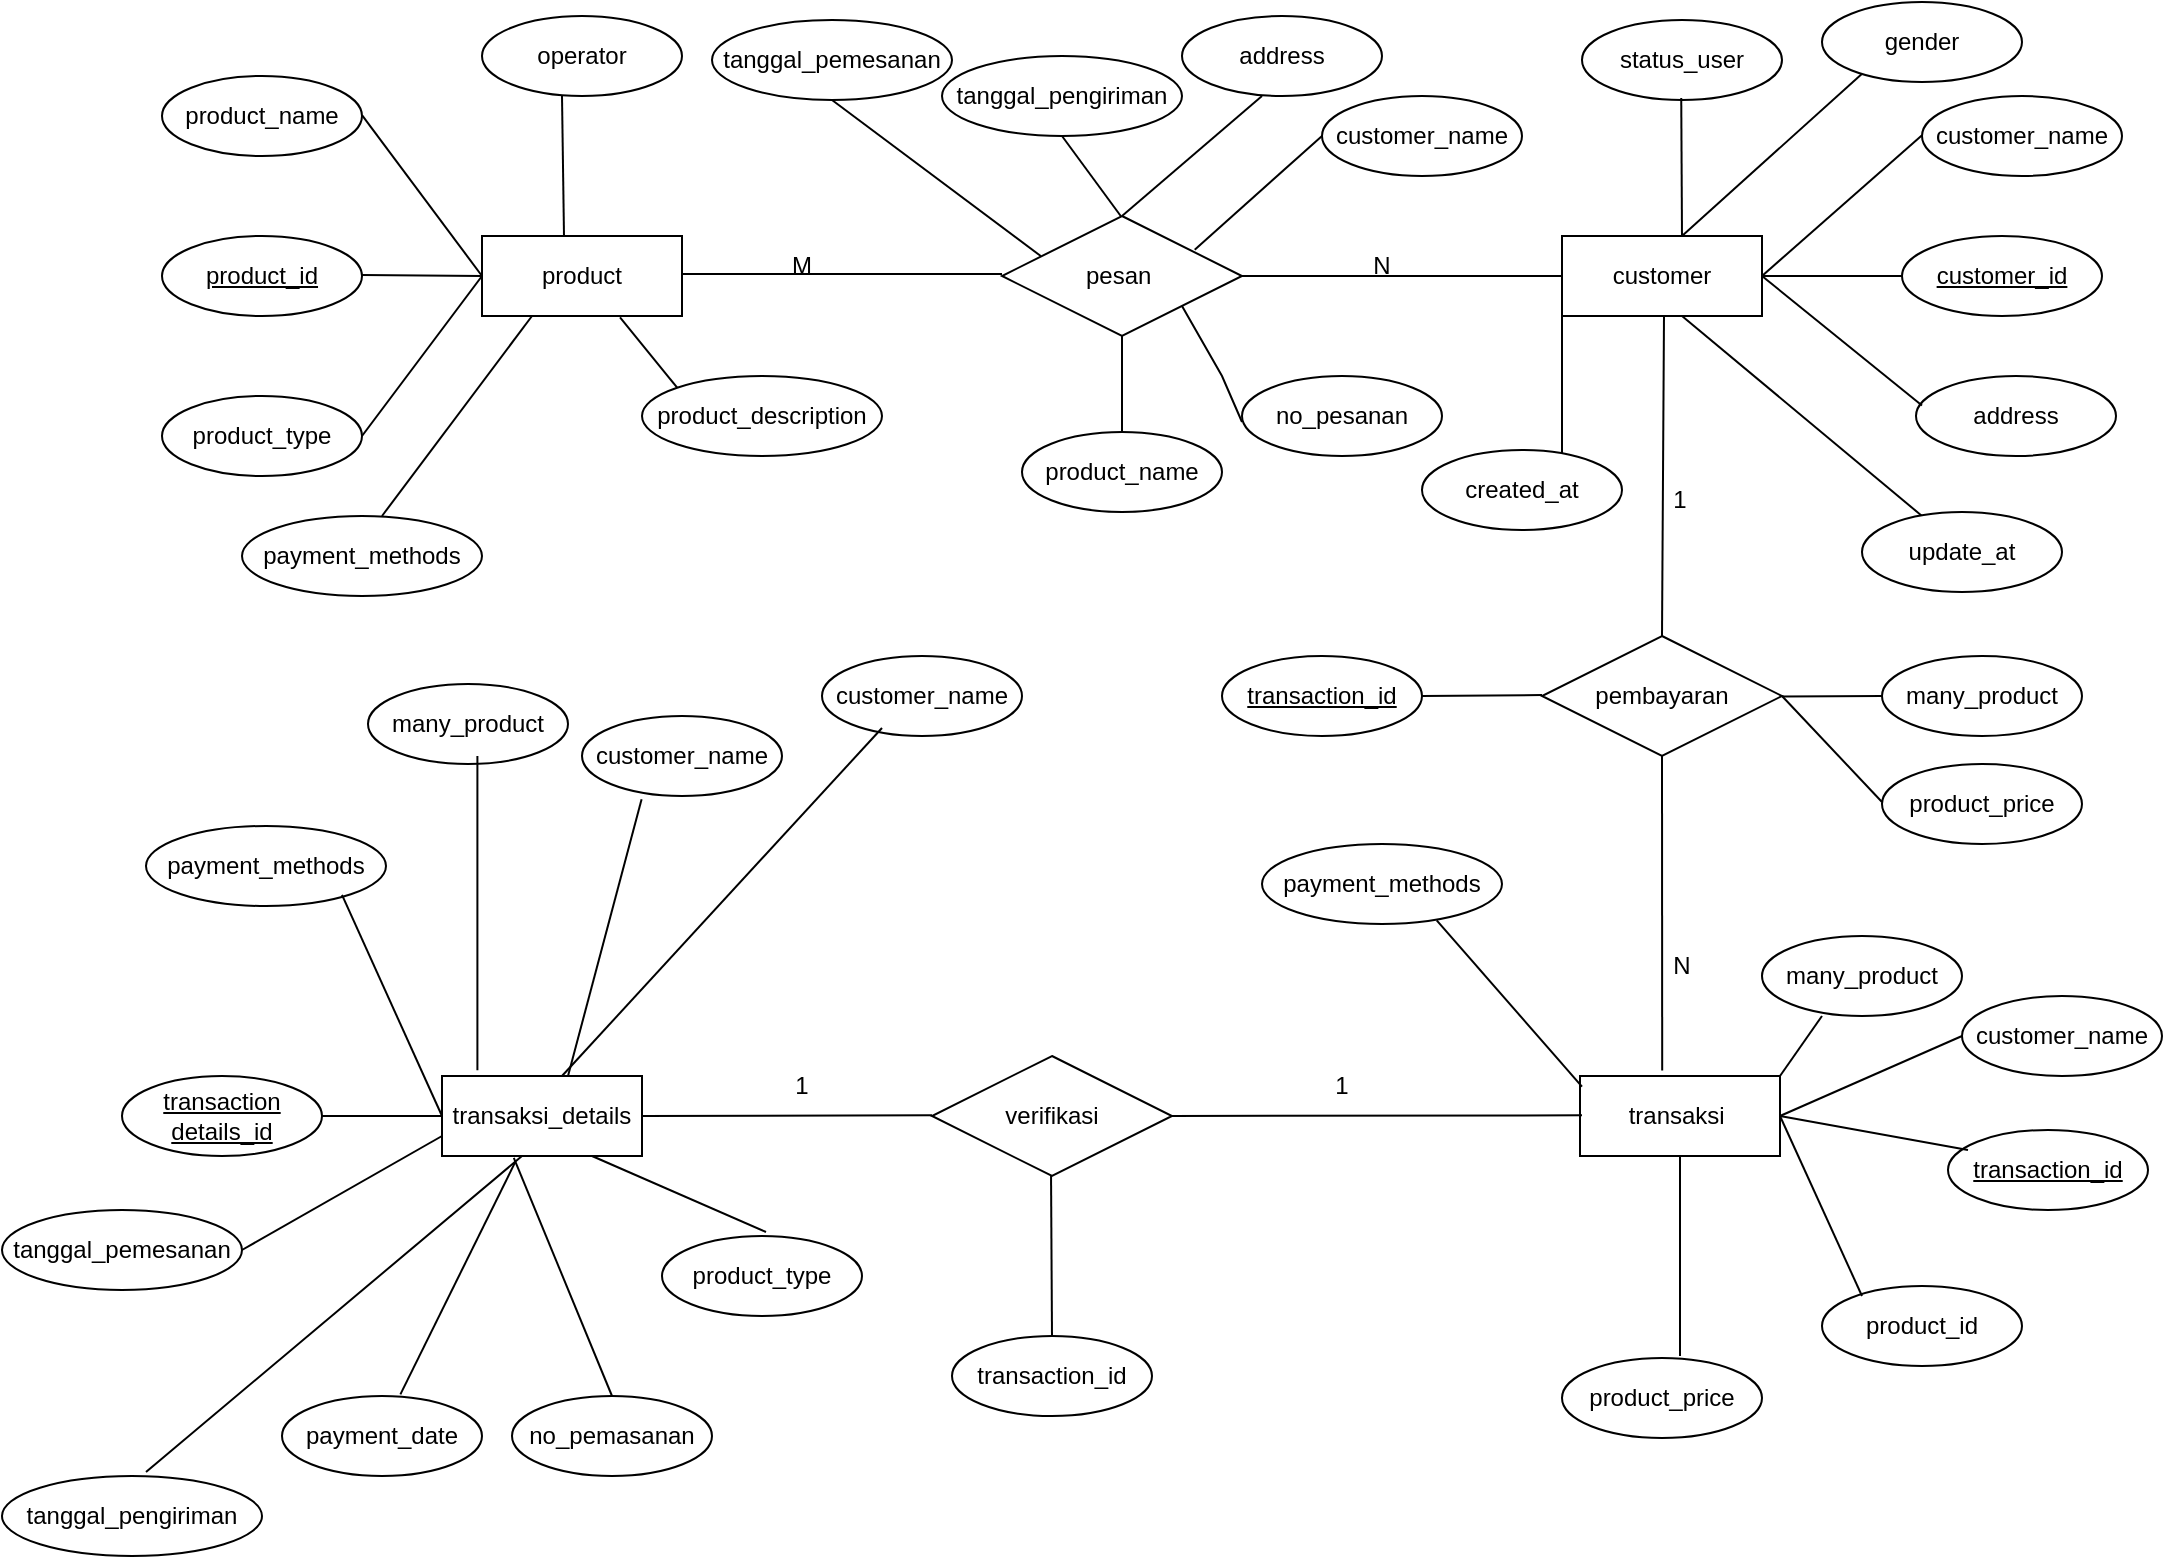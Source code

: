 <?xml version="1.0" encoding="UTF-8"?>
<mxfile version="21.0.6" type="google"><diagram name="Halaman-1" id="dW6Y1v9fmHy_5t08xgLg"><mxGraphModel dx="1909" dy="1073" grid="1" gridSize="10" guides="1" tooltips="1" connect="1" arrows="1" fold="1" page="1" pageScale="1" pageWidth="1169" pageHeight="827" math="0" shadow="0"><root><mxCell id="0"/><mxCell id="1" parent="0"/><mxCell id="7uNkydpej0HDE1NmjhlN-1" value="product" style="whiteSpace=wrap;html=1;align=center;" vertex="1" parent="1"><mxGeometry x="240" y="130" width="100" height="40" as="geometry"/></mxCell><mxCell id="7uNkydpej0HDE1NmjhlN-2" value="pesan&amp;nbsp;" style="shape=rhombus;perimeter=rhombusPerimeter;whiteSpace=wrap;html=1;align=center;" vertex="1" parent="1"><mxGeometry x="500" y="120" width="120" height="60" as="geometry"/></mxCell><mxCell id="7uNkydpej0HDE1NmjhlN-3" value="customer" style="whiteSpace=wrap;html=1;align=center;" vertex="1" parent="1"><mxGeometry x="780" y="130" width="100" height="40" as="geometry"/></mxCell><mxCell id="7uNkydpej0HDE1NmjhlN-4" value="" style="endArrow=none;html=1;rounded=0;" edge="1" parent="1"><mxGeometry relative="1" as="geometry"><mxPoint x="340" y="148.95" as="sourcePoint"/><mxPoint x="500" y="148.95" as="targetPoint"/></mxGeometry></mxCell><mxCell id="7uNkydpej0HDE1NmjhlN-5" value="" style="endArrow=none;html=1;rounded=0;" edge="1" parent="1"><mxGeometry relative="1" as="geometry"><mxPoint x="620" y="150" as="sourcePoint"/><mxPoint x="780" y="150" as="targetPoint"/></mxGeometry></mxCell><mxCell id="7uNkydpej0HDE1NmjhlN-6" value="M" style="text;html=1;strokeColor=none;fillColor=none;align=center;verticalAlign=middle;whiteSpace=wrap;rounded=0;" vertex="1" parent="1"><mxGeometry x="370" y="130" width="60" height="30" as="geometry"/></mxCell><mxCell id="7uNkydpej0HDE1NmjhlN-7" value="N" style="text;html=1;strokeColor=none;fillColor=none;align=center;verticalAlign=middle;whiteSpace=wrap;rounded=0;" vertex="1" parent="1"><mxGeometry x="660" y="130" width="60" height="30" as="geometry"/></mxCell><mxCell id="7uNkydpej0HDE1NmjhlN-8" value="product_id" style="ellipse;whiteSpace=wrap;html=1;align=center;fontStyle=4;" vertex="1" parent="1"><mxGeometry x="80" y="130" width="100" height="40" as="geometry"/></mxCell><mxCell id="7uNkydpej0HDE1NmjhlN-9" value="" style="endArrow=none;html=1;rounded=0;" edge="1" parent="1"><mxGeometry relative="1" as="geometry"><mxPoint x="180" y="149.52" as="sourcePoint"/><mxPoint x="240" y="150" as="targetPoint"/></mxGeometry></mxCell><mxCell id="7uNkydpej0HDE1NmjhlN-10" value="product_name" style="ellipse;whiteSpace=wrap;html=1;align=center;" vertex="1" parent="1"><mxGeometry x="80" y="50" width="100" height="40" as="geometry"/></mxCell><mxCell id="7uNkydpej0HDE1NmjhlN-11" value="product_type" style="ellipse;whiteSpace=wrap;html=1;align=center;" vertex="1" parent="1"><mxGeometry x="80" y="210" width="100" height="40" as="geometry"/></mxCell><mxCell id="7uNkydpej0HDE1NmjhlN-12" value="" style="endArrow=none;html=1;rounded=0;" edge="1" parent="1"><mxGeometry relative="1" as="geometry"><mxPoint x="180" y="69.52" as="sourcePoint"/><mxPoint x="240" y="150" as="targetPoint"/></mxGeometry></mxCell><mxCell id="7uNkydpej0HDE1NmjhlN-13" value="" style="endArrow=none;html=1;rounded=0;" edge="1" parent="1"><mxGeometry relative="1" as="geometry"><mxPoint x="180" y="230" as="sourcePoint"/><mxPoint x="240" y="150" as="targetPoint"/></mxGeometry></mxCell><mxCell id="7uNkydpej0HDE1NmjhlN-14" value="product_description" style="ellipse;whiteSpace=wrap;html=1;align=center;" vertex="1" parent="1"><mxGeometry x="320" y="200" width="120" height="40" as="geometry"/></mxCell><mxCell id="7uNkydpej0HDE1NmjhlN-15" value="" style="endArrow=none;html=1;rounded=0;entryX=0.69;entryY=1.017;entryDx=0;entryDy=0;entryPerimeter=0;exitX=0;exitY=0;exitDx=0;exitDy=0;" edge="1" parent="1" source="7uNkydpej0HDE1NmjhlN-14" target="7uNkydpej0HDE1NmjhlN-1"><mxGeometry relative="1" as="geometry"><mxPoint x="309" y="230" as="sourcePoint"/><mxPoint x="340" y="220.48" as="targetPoint"/></mxGeometry></mxCell><mxCell id="7uNkydpej0HDE1NmjhlN-16" value="operator" style="ellipse;whiteSpace=wrap;html=1;align=center;" vertex="1" parent="1"><mxGeometry x="240" y="20" width="100" height="40" as="geometry"/></mxCell><mxCell id="7uNkydpej0HDE1NmjhlN-17" value="" style="endArrow=none;html=1;rounded=0;entryX=0.41;entryY=0.002;entryDx=0;entryDy=0;entryPerimeter=0;" edge="1" parent="1" target="7uNkydpej0HDE1NmjhlN-1"><mxGeometry relative="1" as="geometry"><mxPoint x="280" y="60.0" as="sourcePoint"/><mxPoint x="340" y="140.48" as="targetPoint"/></mxGeometry></mxCell><mxCell id="7uNkydpej0HDE1NmjhlN-18" value="" style="endArrow=none;html=1;rounded=0;entryX=0.25;entryY=1;entryDx=0;entryDy=0;" edge="1" parent="1" target="7uNkydpej0HDE1NmjhlN-1"><mxGeometry relative="1" as="geometry"><mxPoint x="190" y="270" as="sourcePoint"/><mxPoint x="250" y="190" as="targetPoint"/></mxGeometry></mxCell><mxCell id="7uNkydpej0HDE1NmjhlN-19" value="customer_id" style="ellipse;whiteSpace=wrap;html=1;align=center;fontStyle=4;" vertex="1" parent="1"><mxGeometry x="950" y="130" width="100" height="40" as="geometry"/></mxCell><mxCell id="7uNkydpej0HDE1NmjhlN-20" value="" style="endArrow=none;html=1;rounded=0;exitX=1;exitY=0.5;exitDx=0;exitDy=0;" edge="1" parent="1" source="7uNkydpej0HDE1NmjhlN-3"><mxGeometry relative="1" as="geometry"><mxPoint x="920" y="149.69" as="sourcePoint"/><mxPoint x="950" y="150" as="targetPoint"/></mxGeometry></mxCell><mxCell id="7uNkydpej0HDE1NmjhlN-21" value="customer_name" style="ellipse;whiteSpace=wrap;html=1;align=center;" vertex="1" parent="1"><mxGeometry x="960" y="60" width="100" height="40" as="geometry"/></mxCell><mxCell id="7uNkydpej0HDE1NmjhlN-22" value="" style="endArrow=none;html=1;rounded=0;exitX=1;exitY=0.5;exitDx=0;exitDy=0;" edge="1" parent="1" source="7uNkydpej0HDE1NmjhlN-3"><mxGeometry relative="1" as="geometry"><mxPoint x="890" y="79.57" as="sourcePoint"/><mxPoint x="960" y="79.57" as="targetPoint"/></mxGeometry></mxCell><mxCell id="7uNkydpej0HDE1NmjhlN-23" value="address" style="ellipse;whiteSpace=wrap;html=1;align=center;" vertex="1" parent="1"><mxGeometry x="957" y="200" width="100" height="40" as="geometry"/></mxCell><mxCell id="7uNkydpej0HDE1NmjhlN-24" value="" style="endArrow=none;html=1;rounded=0;exitX=1;exitY=0.5;exitDx=0;exitDy=0;" edge="1" parent="1" source="7uNkydpej0HDE1NmjhlN-3"><mxGeometry relative="1" as="geometry"><mxPoint x="880" y="285.22" as="sourcePoint"/><mxPoint x="960" y="214.79" as="targetPoint"/></mxGeometry></mxCell><mxCell id="7uNkydpej0HDE1NmjhlN-25" value="tanggal_pengiriman" style="ellipse;whiteSpace=wrap;html=1;align=center;" vertex="1" parent="1"><mxGeometry x="470" y="40" width="120" height="40" as="geometry"/></mxCell><mxCell id="7uNkydpej0HDE1NmjhlN-26" value="" style="endArrow=none;html=1;rounded=0;entryX=0.5;entryY=1;entryDx=0;entryDy=0;" edge="1" parent="1" target="7uNkydpej0HDE1NmjhlN-25"><mxGeometry relative="1" as="geometry"><mxPoint x="559.37" y="120" as="sourcePoint"/><mxPoint x="559.37" y="61" as="targetPoint"/></mxGeometry></mxCell><mxCell id="7uNkydpej0HDE1NmjhlN-27" value="status_user" style="ellipse;whiteSpace=wrap;html=1;align=center;" vertex="1" parent="1"><mxGeometry x="790" y="22" width="100" height="40" as="geometry"/></mxCell><mxCell id="7uNkydpej0HDE1NmjhlN-28" value="" style="endArrow=none;html=1;rounded=0;entryX=0.69;entryY=1.017;entryDx=0;entryDy=0;entryPerimeter=0;" edge="1" parent="1"><mxGeometry relative="1" as="geometry"><mxPoint x="840" y="130" as="sourcePoint"/><mxPoint x="839.62" y="61" as="targetPoint"/></mxGeometry></mxCell><mxCell id="7uNkydpej0HDE1NmjhlN-29" value="" style="endArrow=none;html=1;rounded=0;entryX=0.21;entryY=0.955;entryDx=0;entryDy=0;entryPerimeter=0;" edge="1" parent="1"><mxGeometry relative="1" as="geometry"><mxPoint x="840" y="130" as="sourcePoint"/><mxPoint x="931" y="48" as="targetPoint"/></mxGeometry></mxCell><mxCell id="7uNkydpej0HDE1NmjhlN-30" value="" style="endArrow=none;html=1;rounded=0;" edge="1" parent="1"><mxGeometry relative="1" as="geometry"><mxPoint x="840" y="170" as="sourcePoint"/><mxPoint x="960" y="270" as="targetPoint"/></mxGeometry></mxCell><mxCell id="7uNkydpej0HDE1NmjhlN-31" value="address" style="ellipse;whiteSpace=wrap;html=1;align=center;" vertex="1" parent="1"><mxGeometry x="590" y="20" width="100" height="40" as="geometry"/></mxCell><mxCell id="7uNkydpej0HDE1NmjhlN-32" value="" style="endArrow=none;html=1;rounded=0;entryX=0.5;entryY=1;entryDx=0;entryDy=0;" edge="1" parent="1"><mxGeometry relative="1" as="geometry"><mxPoint x="630" y="60" as="sourcePoint"/><mxPoint x="560" y="120" as="targetPoint"/><Array as="points"/></mxGeometry></mxCell><mxCell id="7uNkydpej0HDE1NmjhlN-33" value="" style="endArrow=none;html=1;rounded=0;entryX=0.5;entryY=1;entryDx=0;entryDy=0;" edge="1" parent="1" target="7uNkydpej0HDE1NmjhlN-40"><mxGeometry relative="1" as="geometry"><mxPoint x="519.37" y="140" as="sourcePoint"/><mxPoint x="451" y="50" as="targetPoint"/></mxGeometry></mxCell><mxCell id="7uNkydpej0HDE1NmjhlN-34" value="customer_name" style="ellipse;whiteSpace=wrap;html=1;align=center;" vertex="1" parent="1"><mxGeometry x="660" y="60" width="100" height="40" as="geometry"/></mxCell><mxCell id="7uNkydpej0HDE1NmjhlN-35" value="" style="endArrow=none;html=1;rounded=0;entryX=0.803;entryY=0.281;entryDx=0;entryDy=0;entryPerimeter=0;" edge="1" parent="1" target="7uNkydpej0HDE1NmjhlN-2"><mxGeometry relative="1" as="geometry"><mxPoint x="660" y="80" as="sourcePoint"/><mxPoint x="590" y="140" as="targetPoint"/><Array as="points"/></mxGeometry></mxCell><mxCell id="7uNkydpej0HDE1NmjhlN-36" value="no_pesanan" style="ellipse;whiteSpace=wrap;html=1;align=center;" vertex="1" parent="1"><mxGeometry x="620" y="200" width="100" height="40" as="geometry"/></mxCell><mxCell id="7uNkydpej0HDE1NmjhlN-37" value="" style="endArrow=none;html=1;rounded=0;entryX=1;entryY=1;entryDx=0;entryDy=0;" edge="1" parent="1" target="7uNkydpej0HDE1NmjhlN-2"><mxGeometry relative="1" as="geometry"><mxPoint x="620" y="223" as="sourcePoint"/><mxPoint x="556" y="280" as="targetPoint"/><Array as="points"><mxPoint x="610" y="200"/></Array></mxGeometry></mxCell><mxCell id="7uNkydpej0HDE1NmjhlN-38" value="payment_methods" style="ellipse;whiteSpace=wrap;html=1;align=center;" vertex="1" parent="1"><mxGeometry x="120" y="270" width="120" height="40" as="geometry"/></mxCell><mxCell id="7uNkydpej0HDE1NmjhlN-39" value="update_at" style="ellipse;whiteSpace=wrap;html=1;align=center;" vertex="1" parent="1"><mxGeometry x="930" y="268" width="100" height="40" as="geometry"/></mxCell><mxCell id="7uNkydpej0HDE1NmjhlN-40" value="tanggal_pemesanan" style="ellipse;whiteSpace=wrap;html=1;align=center;" vertex="1" parent="1"><mxGeometry x="355" y="22" width="120" height="40" as="geometry"/></mxCell><mxCell id="7uNkydpej0HDE1NmjhlN-41" value="gender" style="ellipse;whiteSpace=wrap;html=1;align=center;" vertex="1" parent="1"><mxGeometry x="910" y="13" width="100" height="40" as="geometry"/></mxCell><mxCell id="7uNkydpej0HDE1NmjhlN-42" value="" style="endArrow=none;html=1;rounded=0;exitX=1;exitY=0.5;exitDx=0;exitDy=0;" edge="1" parent="1"><mxGeometry relative="1" as="geometry"><mxPoint x="780" y="170" as="sourcePoint"/><mxPoint x="780" y="240" as="targetPoint"/></mxGeometry></mxCell><mxCell id="7uNkydpej0HDE1NmjhlN-43" value="created_at" style="ellipse;whiteSpace=wrap;html=1;align=center;" vertex="1" parent="1"><mxGeometry x="710" y="237" width="100" height="40" as="geometry"/></mxCell><mxCell id="7uNkydpej0HDE1NmjhlN-44" value="pembayaran" style="shape=rhombus;perimeter=rhombusPerimeter;whiteSpace=wrap;html=1;align=center;" vertex="1" parent="1"><mxGeometry x="770" y="330" width="120" height="60" as="geometry"/></mxCell><mxCell id="7uNkydpej0HDE1NmjhlN-45" value="" style="endArrow=none;html=1;rounded=0;entryX=0.21;entryY=0.955;entryDx=0;entryDy=0;entryPerimeter=0;exitX=0.5;exitY=0;exitDx=0;exitDy=0;" edge="1" parent="1" source="7uNkydpej0HDE1NmjhlN-44"><mxGeometry relative="1" as="geometry"><mxPoint x="830" y="310" as="sourcePoint"/><mxPoint x="831" y="170" as="targetPoint"/></mxGeometry></mxCell><mxCell id="7uNkydpej0HDE1NmjhlN-46" value="" style="endArrow=none;html=1;rounded=0;entryX=0.5;entryY=1;entryDx=0;entryDy=0;exitX=0.411;exitY=-0.068;exitDx=0;exitDy=0;exitPerimeter=0;" edge="1" parent="1" source="7uNkydpej0HDE1NmjhlN-47" target="7uNkydpej0HDE1NmjhlN-44"><mxGeometry relative="1" as="geometry"><mxPoint x="830" y="540" as="sourcePoint"/><mxPoint x="841" y="490" as="targetPoint"/></mxGeometry></mxCell><mxCell id="7uNkydpej0HDE1NmjhlN-47" value="transaksi&amp;nbsp;" style="whiteSpace=wrap;html=1;align=center;" vertex="1" parent="1"><mxGeometry x="789" y="550" width="100" height="40" as="geometry"/></mxCell><mxCell id="7uNkydpej0HDE1NmjhlN-48" value="transaction_id" style="ellipse;whiteSpace=wrap;html=1;align=center;fontStyle=4;" vertex="1" parent="1"><mxGeometry x="973" y="577" width="100" height="40" as="geometry"/></mxCell><mxCell id="7uNkydpej0HDE1NmjhlN-49" value="" style="endArrow=none;html=1;rounded=0;entryX=1;entryY=0.5;entryDx=0;entryDy=0;exitX=0.1;exitY=0.25;exitDx=0;exitDy=0;exitPerimeter=0;" edge="1" parent="1" source="7uNkydpej0HDE1NmjhlN-48" target="7uNkydpej0HDE1NmjhlN-47"><mxGeometry relative="1" as="geometry"><mxPoint x="970" y="570" as="sourcePoint"/><mxPoint x="969" y="634" as="targetPoint"/></mxGeometry></mxCell><mxCell id="7uNkydpej0HDE1NmjhlN-50" value="product_id" style="ellipse;whiteSpace=wrap;html=1;align=center;" vertex="1" parent="1"><mxGeometry x="910" y="655" width="100" height="40" as="geometry"/></mxCell><mxCell id="7uNkydpej0HDE1NmjhlN-51" value="customer_name" style="ellipse;whiteSpace=wrap;html=1;align=center;" vertex="1" parent="1"><mxGeometry x="980" y="510" width="100" height="40" as="geometry"/></mxCell><mxCell id="7uNkydpej0HDE1NmjhlN-52" value="" style="endArrow=none;html=1;rounded=0;entryX=1;entryY=0.5;entryDx=0;entryDy=0;exitX=0;exitY=0.5;exitDx=0;exitDy=0;" edge="1" parent="1" source="7uNkydpej0HDE1NmjhlN-51" target="7uNkydpej0HDE1NmjhlN-47"><mxGeometry relative="1" as="geometry"><mxPoint x="940" y="479.71" as="sourcePoint"/><mxPoint x="860" y="479.71" as="targetPoint"/></mxGeometry></mxCell><mxCell id="7uNkydpej0HDE1NmjhlN-53" value="" style="endArrow=none;html=1;rounded=0;entryX=1;entryY=0.5;entryDx=0;entryDy=0;" edge="1" parent="1" target="7uNkydpej0HDE1NmjhlN-47"><mxGeometry relative="1" as="geometry"><mxPoint x="930" y="660" as="sourcePoint"/><mxPoint x="910" y="740.29" as="targetPoint"/></mxGeometry></mxCell><mxCell id="7uNkydpej0HDE1NmjhlN-54" value="" style="endArrow=none;html=1;rounded=0;entryX=1;entryY=0.5;entryDx=0;entryDy=0;" edge="1" parent="1" target="7uNkydpej0HDE1NmjhlN-64"><mxGeometry relative="1" as="geometry"><mxPoint x="790" y="569.67" as="sourcePoint"/><mxPoint x="590" y="570" as="targetPoint"/></mxGeometry></mxCell><mxCell id="7uNkydpej0HDE1NmjhlN-55" value="product_price" style="ellipse;whiteSpace=wrap;html=1;align=center;" vertex="1" parent="1"><mxGeometry x="780" y="691" width="100" height="40" as="geometry"/></mxCell><mxCell id="7uNkydpej0HDE1NmjhlN-56" value="many_product" style="ellipse;whiteSpace=wrap;html=1;align=center;" vertex="1" parent="1"><mxGeometry x="940" y="340" width="100" height="40" as="geometry"/></mxCell><mxCell id="7uNkydpej0HDE1NmjhlN-57" value="" style="endArrow=none;html=1;rounded=0;" edge="1" parent="1"><mxGeometry relative="1" as="geometry"><mxPoint x="770" y="359.55" as="sourcePoint"/><mxPoint x="710" y="360" as="targetPoint"/></mxGeometry></mxCell><mxCell id="7uNkydpej0HDE1NmjhlN-58" value="" style="endArrow=none;html=1;rounded=0;" edge="1" parent="1"><mxGeometry relative="1" as="geometry"><mxPoint x="940" y="360" as="sourcePoint"/><mxPoint x="890" y="360.22" as="targetPoint"/></mxGeometry></mxCell><mxCell id="7uNkydpej0HDE1NmjhlN-59" value="product_price" style="ellipse;whiteSpace=wrap;html=1;align=center;" vertex="1" parent="1"><mxGeometry x="940" y="394" width="100" height="40" as="geometry"/></mxCell><mxCell id="7uNkydpej0HDE1NmjhlN-60" value="transaction_id" style="ellipse;whiteSpace=wrap;html=1;align=center;fontStyle=4;" vertex="1" parent="1"><mxGeometry x="610" y="340" width="100" height="40" as="geometry"/></mxCell><mxCell id="7uNkydpej0HDE1NmjhlN-61" value="" style="endArrow=none;html=1;rounded=0;" edge="1" parent="1"><mxGeometry relative="1" as="geometry"><mxPoint x="940" y="413" as="sourcePoint"/><mxPoint x="890" y="360" as="targetPoint"/></mxGeometry></mxCell><mxCell id="7uNkydpej0HDE1NmjhlN-62" value="many_product" style="ellipse;whiteSpace=wrap;html=1;align=center;" vertex="1" parent="1"><mxGeometry x="880" y="480" width="100" height="40" as="geometry"/></mxCell><mxCell id="7uNkydpej0HDE1NmjhlN-63" value="" style="endArrow=none;html=1;rounded=0;entryX=1;entryY=0;entryDx=0;entryDy=0;exitX=0;exitY=0.5;exitDx=0;exitDy=0;" edge="1" parent="1" target="7uNkydpej0HDE1NmjhlN-47"><mxGeometry relative="1" as="geometry"><mxPoint x="910" y="520" as="sourcePoint"/><mxPoint x="820" y="560" as="targetPoint"/></mxGeometry></mxCell><mxCell id="7uNkydpej0HDE1NmjhlN-64" value="verifikasi" style="shape=rhombus;perimeter=rhombusPerimeter;whiteSpace=wrap;html=1;align=center;" vertex="1" parent="1"><mxGeometry x="465" y="540" width="120" height="60" as="geometry"/></mxCell><mxCell id="7uNkydpej0HDE1NmjhlN-65" value="transaksi_details" style="whiteSpace=wrap;html=1;align=center;" vertex="1" parent="1"><mxGeometry x="220" y="550" width="100" height="40" as="geometry"/></mxCell><mxCell id="7uNkydpej0HDE1NmjhlN-66" value="" style="endArrow=none;html=1;rounded=0;" edge="1" parent="1"><mxGeometry relative="1" as="geometry"><mxPoint x="465" y="569.62" as="sourcePoint"/><mxPoint x="320" y="570" as="targetPoint"/></mxGeometry></mxCell><mxCell id="7uNkydpej0HDE1NmjhlN-67" value="1" style="text;html=1;strokeColor=none;fillColor=none;align=center;verticalAlign=middle;whiteSpace=wrap;rounded=0;" vertex="1" parent="1"><mxGeometry x="809" y="247" width="60" height="30" as="geometry"/></mxCell><mxCell id="7uNkydpej0HDE1NmjhlN-68" value="N" style="text;html=1;strokeColor=none;fillColor=none;align=center;verticalAlign=middle;whiteSpace=wrap;rounded=0;" vertex="1" parent="1"><mxGeometry x="810" y="480" width="60" height="30" as="geometry"/></mxCell><mxCell id="7uNkydpej0HDE1NmjhlN-69" value="1" style="text;html=1;strokeColor=none;fillColor=none;align=center;verticalAlign=middle;whiteSpace=wrap;rounded=0;" vertex="1" parent="1"><mxGeometry x="640" y="540" width="60" height="30" as="geometry"/></mxCell><mxCell id="7uNkydpej0HDE1NmjhlN-70" value="1" style="text;html=1;strokeColor=none;fillColor=none;align=center;verticalAlign=middle;whiteSpace=wrap;rounded=0;" vertex="1" parent="1"><mxGeometry x="370" y="540" width="60" height="30" as="geometry"/></mxCell><mxCell id="7uNkydpej0HDE1NmjhlN-71" value="transaction details_id" style="ellipse;whiteSpace=wrap;html=1;align=center;fontStyle=4;" vertex="1" parent="1"><mxGeometry x="60" y="550" width="100" height="40" as="geometry"/></mxCell><mxCell id="7uNkydpej0HDE1NmjhlN-72" value="many_product" style="ellipse;whiteSpace=wrap;html=1;align=center;" vertex="1" parent="1"><mxGeometry x="183" y="354" width="100" height="40" as="geometry"/></mxCell><mxCell id="7uNkydpej0HDE1NmjhlN-73" value="payment_date" style="ellipse;whiteSpace=wrap;html=1;align=center;" vertex="1" parent="1"><mxGeometry x="140" y="710" width="100" height="40" as="geometry"/></mxCell><mxCell id="7uNkydpej0HDE1NmjhlN-74" value="no_pemasanan" style="ellipse;whiteSpace=wrap;html=1;align=center;" vertex="1" parent="1"><mxGeometry x="255" y="710" width="100" height="40" as="geometry"/></mxCell><mxCell id="7uNkydpej0HDE1NmjhlN-75" value="payment_methods" style="ellipse;whiteSpace=wrap;html=1;align=center;" vertex="1" parent="1"><mxGeometry x="72" y="425" width="120" height="40" as="geometry"/></mxCell><mxCell id="7uNkydpej0HDE1NmjhlN-76" value="" style="endArrow=none;html=1;rounded=0;exitX=1;exitY=0.5;exitDx=0;exitDy=0;entryX=0;entryY=0.5;entryDx=0;entryDy=0;" edge="1" parent="1" target="7uNkydpej0HDE1NmjhlN-65"><mxGeometry relative="1" as="geometry"><mxPoint x="160" y="570" as="sourcePoint"/><mxPoint x="160" y="640" as="targetPoint"/></mxGeometry></mxCell><mxCell id="7uNkydpej0HDE1NmjhlN-77" value="" style="endArrow=none;html=1;rounded=0;exitX=1;exitY=0.5;exitDx=0;exitDy=0;entryX=0;entryY=0.5;entryDx=0;entryDy=0;" edge="1" parent="1" target="7uNkydpej0HDE1NmjhlN-65"><mxGeometry relative="1" as="geometry"><mxPoint x="170" y="459.44" as="sourcePoint"/><mxPoint x="230" y="459.44" as="targetPoint"/></mxGeometry></mxCell><mxCell id="7uNkydpej0HDE1NmjhlN-78" value="" style="endArrow=none;html=1;rounded=0;exitX=1;exitY=0.5;exitDx=0;exitDy=0;entryX=0;entryY=0.75;entryDx=0;entryDy=0;" edge="1" parent="1" target="7uNkydpej0HDE1NmjhlN-65"><mxGeometry relative="1" as="geometry"><mxPoint x="120" y="637" as="sourcePoint"/><mxPoint x="200" y="790.56" as="targetPoint"/></mxGeometry></mxCell><mxCell id="7uNkydpej0HDE1NmjhlN-79" value="" style="endArrow=none;html=1;rounded=0;entryX=0.177;entryY=-0.073;entryDx=0;entryDy=0;entryPerimeter=0;exitX=0.547;exitY=0.9;exitDx=0;exitDy=0;exitPerimeter=0;" edge="1" parent="1" source="7uNkydpej0HDE1NmjhlN-72" target="7uNkydpej0HDE1NmjhlN-65"><mxGeometry relative="1" as="geometry"><mxPoint x="233" y="400" as="sourcePoint"/><mxPoint x="240" y="540" as="targetPoint"/></mxGeometry></mxCell><mxCell id="7uNkydpej0HDE1NmjhlN-80" value="" style="endArrow=none;html=1;rounded=0;entryX=0.592;entryY=-0.02;entryDx=0;entryDy=0;exitX=0.366;exitY=1.077;exitDx=0;exitDy=0;exitPerimeter=0;entryPerimeter=0;" edge="1" parent="1" source="7uNkydpej0HDE1NmjhlN-65" target="7uNkydpej0HDE1NmjhlN-73"><mxGeometry relative="1" as="geometry"><mxPoint x="270.5" y="590" as="sourcePoint"/><mxPoint x="269.5" y="676" as="targetPoint"/></mxGeometry></mxCell><mxCell id="7uNkydpej0HDE1NmjhlN-81" value="" style="endArrow=none;html=1;rounded=0;entryX=0.5;entryY=0;entryDx=0;entryDy=0;exitX=0.359;exitY=1.023;exitDx=0;exitDy=0;exitPerimeter=0;" edge="1" parent="1" source="7uNkydpej0HDE1NmjhlN-65" target="7uNkydpej0HDE1NmjhlN-74"><mxGeometry relative="1" as="geometry"><mxPoint x="359.55" y="594" as="sourcePoint"/><mxPoint x="359.55" y="695" as="targetPoint"/></mxGeometry></mxCell><mxCell id="7uNkydpej0HDE1NmjhlN-82" value="" style="endArrow=none;html=1;rounded=0;entryX=0.5;entryY=1;entryDx=0;entryDy=0;" edge="1" parent="1"><mxGeometry relative="1" as="geometry"><mxPoint x="560" y="230" as="sourcePoint"/><mxPoint x="560" y="180" as="targetPoint"/></mxGeometry></mxCell><mxCell id="7uNkydpej0HDE1NmjhlN-83" value="product_name" style="ellipse;whiteSpace=wrap;html=1;align=center;" vertex="1" parent="1"><mxGeometry x="510" y="228" width="100" height="40" as="geometry"/></mxCell><mxCell id="7uNkydpej0HDE1NmjhlN-84" value="" style="endArrow=none;html=1;rounded=0;exitX=1;exitY=0.5;exitDx=0;exitDy=0;" edge="1" parent="1"><mxGeometry relative="1" as="geometry"><mxPoint x="524.52" y="600" as="sourcePoint"/><mxPoint x="525" y="680" as="targetPoint"/></mxGeometry></mxCell><mxCell id="7uNkydpej0HDE1NmjhlN-85" value="transaction_id" style="ellipse;whiteSpace=wrap;html=1;align=center;" vertex="1" parent="1"><mxGeometry x="475" y="680" width="100" height="40" as="geometry"/></mxCell><mxCell id="7uNkydpej0HDE1NmjhlN-86" value="customer_name" style="ellipse;whiteSpace=wrap;html=1;align=center;" vertex="1" parent="1"><mxGeometry x="290" y="370" width="100" height="40" as="geometry"/></mxCell><mxCell id="7uNkydpej0HDE1NmjhlN-87" value="" style="endArrow=none;html=1;rounded=0;exitX=0.298;exitY=1.041;exitDx=0;exitDy=0;entryX=0.63;entryY=0;entryDx=0;entryDy=0;entryPerimeter=0;exitPerimeter=0;" edge="1" parent="1" source="7uNkydpej0HDE1NmjhlN-86" target="7uNkydpej0HDE1NmjhlN-65"><mxGeometry relative="1" as="geometry"><mxPoint x="340" y="399.44" as="sourcePoint"/><mxPoint x="390" y="510.0" as="targetPoint"/></mxGeometry></mxCell><mxCell id="7uNkydpej0HDE1NmjhlN-88" value="" style="endArrow=none;html=1;rounded=0;exitX=0;exitY=0.5;exitDx=0;exitDy=0;" edge="1" parent="1"><mxGeometry relative="1" as="geometry"><mxPoint x="839" y="590" as="sourcePoint"/><mxPoint x="839" y="690" as="targetPoint"/></mxGeometry></mxCell><mxCell id="7uNkydpej0HDE1NmjhlN-89" value="payment_methods" style="ellipse;whiteSpace=wrap;html=1;align=center;" vertex="1" parent="1"><mxGeometry x="630" y="434" width="120" height="40" as="geometry"/></mxCell><mxCell id="7uNkydpej0HDE1NmjhlN-90" value="" style="endArrow=none;html=1;rounded=0;exitX=0.728;exitY=0.955;exitDx=0;exitDy=0;entryX=0;entryY=0.5;entryDx=0;entryDy=0;exitPerimeter=0;" edge="1" parent="1" source="7uNkydpej0HDE1NmjhlN-89"><mxGeometry relative="1" as="geometry"><mxPoint x="740" y="444.72" as="sourcePoint"/><mxPoint x="790" y="555.28" as="targetPoint"/></mxGeometry></mxCell><mxCell id="7uNkydpej0HDE1NmjhlN-91" value="" style="endArrow=none;html=1;rounded=0;exitX=1;exitY=0.5;exitDx=0;exitDy=0;" edge="1" parent="1"><mxGeometry relative="1" as="geometry"><mxPoint x="72" y="748" as="sourcePoint"/><mxPoint x="260" y="590" as="targetPoint"/></mxGeometry></mxCell><mxCell id="7uNkydpej0HDE1NmjhlN-92" value="product_type" style="ellipse;whiteSpace=wrap;html=1;align=center;" vertex="1" parent="1"><mxGeometry x="330" y="630" width="100" height="40" as="geometry"/></mxCell><mxCell id="7uNkydpej0HDE1NmjhlN-93" value="" style="endArrow=none;html=1;rounded=0;entryX=0.592;entryY=-0.02;entryDx=0;entryDy=0;exitX=0.75;exitY=1;exitDx=0;exitDy=0;entryPerimeter=0;" edge="1" parent="1" source="7uNkydpej0HDE1NmjhlN-65"><mxGeometry relative="1" as="geometry"><mxPoint x="440" y="512" as="sourcePoint"/><mxPoint x="382" y="628" as="targetPoint"/></mxGeometry></mxCell><mxCell id="7uNkydpej0HDE1NmjhlN-94" value="customer_name" style="ellipse;whiteSpace=wrap;html=1;align=center;" vertex="1" parent="1"><mxGeometry x="410" y="340" width="100" height="40" as="geometry"/></mxCell><mxCell id="7uNkydpej0HDE1NmjhlN-95" value="" style="endArrow=none;html=1;rounded=0;exitX=0.298;exitY=1.041;exitDx=0;exitDy=0;exitPerimeter=0;" edge="1" parent="1"><mxGeometry relative="1" as="geometry"><mxPoint x="440" y="376" as="sourcePoint"/><mxPoint x="280" y="550" as="targetPoint"/></mxGeometry></mxCell><mxCell id="7uNkydpej0HDE1NmjhlN-191" value="tanggal_pemesanan" style="ellipse;whiteSpace=wrap;html=1;align=center;" vertex="1" parent="1"><mxGeometry y="617" width="120" height="40" as="geometry"/></mxCell><mxCell id="7uNkydpej0HDE1NmjhlN-192" value="tanggal_pengiriman" style="ellipse;whiteSpace=wrap;html=1;align=center;" vertex="1" parent="1"><mxGeometry y="750" width="130" height="40" as="geometry"/></mxCell></root></mxGraphModel></diagram></mxfile>